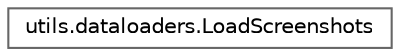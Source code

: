 digraph "Graphical Class Hierarchy"
{
 // LATEX_PDF_SIZE
  bgcolor="transparent";
  edge [fontname=Helvetica,fontsize=10,labelfontname=Helvetica,labelfontsize=10];
  node [fontname=Helvetica,fontsize=10,shape=box,height=0.2,width=0.4];
  rankdir="LR";
  Node0 [id="Node000000",label="utils.dataloaders.LoadScreenshots",height=0.2,width=0.4,color="grey40", fillcolor="white", style="filled",URL="$classutils_1_1dataloaders_1_1_load_screenshots.html",tooltip=" "];
}

